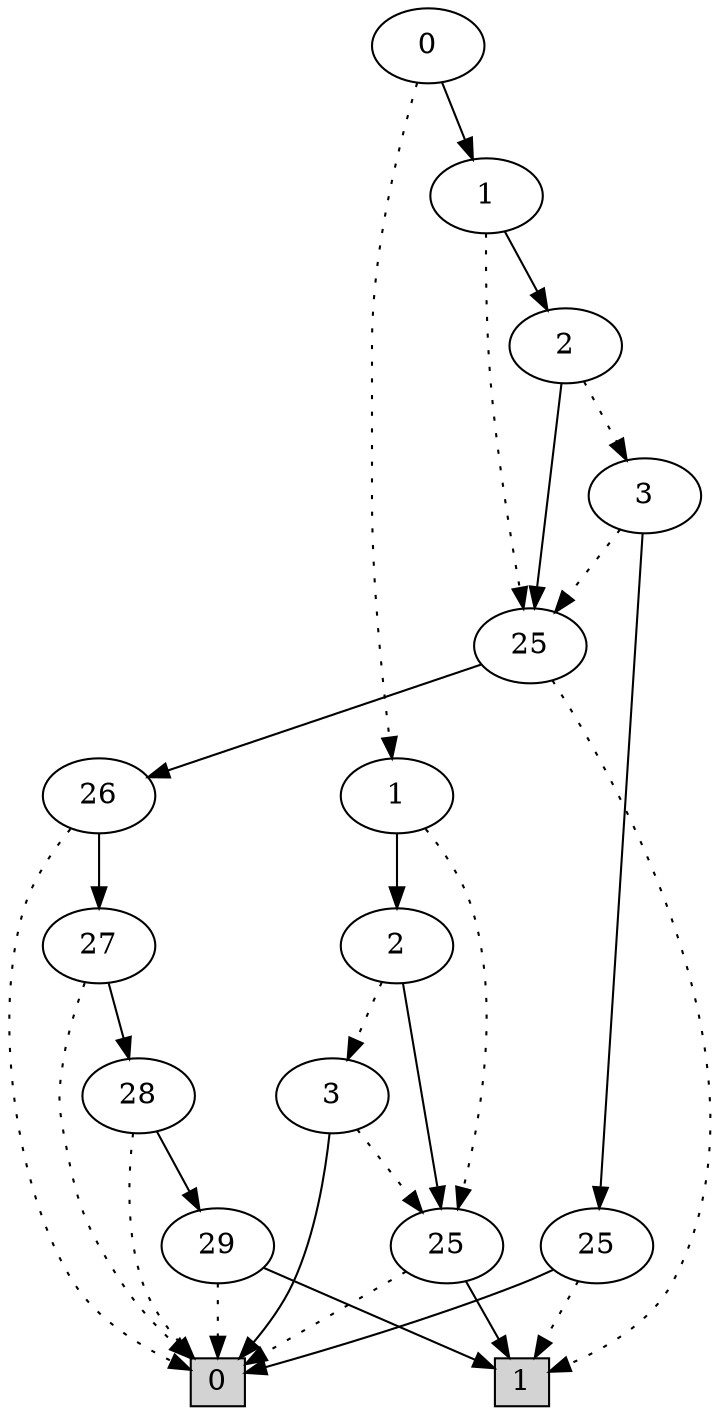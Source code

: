 digraph G {
0 [shape=box, label="0", style=filled, shape=box, height=0.3, width=0.3];
1 [shape=box, label="1", style=filled, shape=box, height=0.3, width=0.3];
10383 [label="0"];
10383 -> 10366 [style=dotted];
10383 -> 10382 [style=filled];
10366 [label="1"];
10366 -> 52 [style=dotted];
10366 -> 10365 [style=filled];
52 [label="25"];
52 -> 0 [style=dotted];
52 -> 1 [style=filled];
10365 [label="2"];
10365 -> 10364 [style=dotted];
10365 -> 52 [style=filled];
10364 [label="3"];
10364 -> 52 [style=dotted];
10364 -> 0 [style=filled];
10382 [label="1"];
10382 -> 10379 [style=dotted];
10382 -> 10381 [style=filled];
10379 [label="25"];
10379 -> 1 [style=dotted];
10379 -> 1620 [style=filled];
1620 [label="26"];
1620 -> 0 [style=dotted];
1620 -> 1619 [style=filled];
1619 [label="27"];
1619 -> 0 [style=dotted];
1619 -> 1464 [style=filled];
1464 [label="28"];
1464 -> 0 [style=dotted];
1464 -> 60 [style=filled];
60 [label="29"];
60 -> 0 [style=dotted];
60 -> 1 [style=filled];
10381 [label="2"];
10381 -> 10380 [style=dotted];
10381 -> 10379 [style=filled];
10380 [label="3"];
10380 -> 10379 [style=dotted];
10380 -> 53 [style=filled];
53 [label="25"];
53 -> 1 [style=dotted];
53 -> 0 [style=filled];
}
